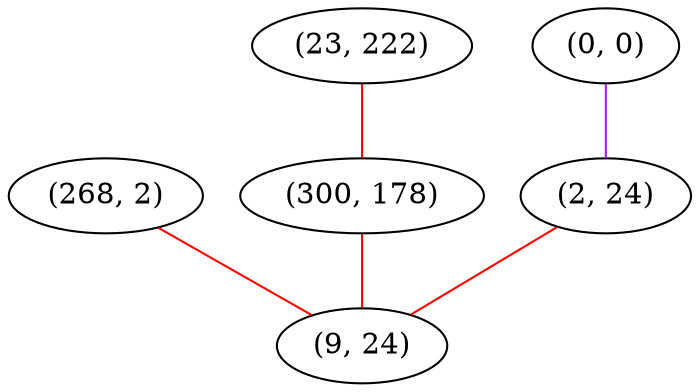 graph "" {
"(268, 2)";
"(23, 222)";
"(0, 0)";
"(300, 178)";
"(2, 24)";
"(9, 24)";
"(268, 2)" -- "(9, 24)"  [color=red, key=0, weight=1];
"(23, 222)" -- "(300, 178)"  [color=red, key=0, weight=1];
"(0, 0)" -- "(2, 24)"  [color=purple, key=0, weight=4];
"(300, 178)" -- "(9, 24)"  [color=red, key=0, weight=1];
"(2, 24)" -- "(9, 24)"  [color=red, key=0, weight=1];
}
